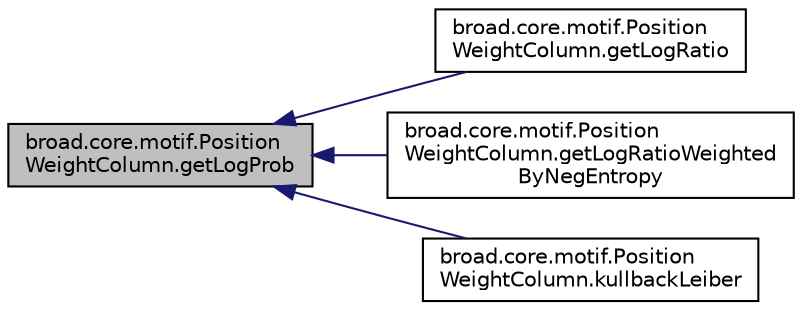 digraph "broad.core.motif.PositionWeightColumn.getLogProb"
{
  edge [fontname="Helvetica",fontsize="10",labelfontname="Helvetica",labelfontsize="10"];
  node [fontname="Helvetica",fontsize="10",shape=record];
  rankdir="LR";
  Node1 [label="broad.core.motif.Position\lWeightColumn.getLogProb",height=0.2,width=0.4,color="black", fillcolor="grey75", style="filled" fontcolor="black"];
  Node1 -> Node2 [dir="back",color="midnightblue",fontsize="10",style="solid"];
  Node2 [label="broad.core.motif.Position\lWeightColumn.getLogRatio",height=0.2,width=0.4,color="black", fillcolor="white", style="filled",URL="$classbroad_1_1core_1_1motif_1_1_position_weight_column.html#acc95c9927ec2eb0099868cd6cf56acfd"];
  Node1 -> Node3 [dir="back",color="midnightblue",fontsize="10",style="solid"];
  Node3 [label="broad.core.motif.Position\lWeightColumn.getLogRatioWeighted\lByNegEntropy",height=0.2,width=0.4,color="black", fillcolor="white", style="filled",URL="$classbroad_1_1core_1_1motif_1_1_position_weight_column.html#a585fabfe6c110fee519aa51ceda7fd81"];
  Node1 -> Node4 [dir="back",color="midnightblue",fontsize="10",style="solid"];
  Node4 [label="broad.core.motif.Position\lWeightColumn.kullbackLeiber",height=0.2,width=0.4,color="black", fillcolor="white", style="filled",URL="$classbroad_1_1core_1_1motif_1_1_position_weight_column.html#a5591c51cf8e638045e2a3694bc06b10c"];
}
